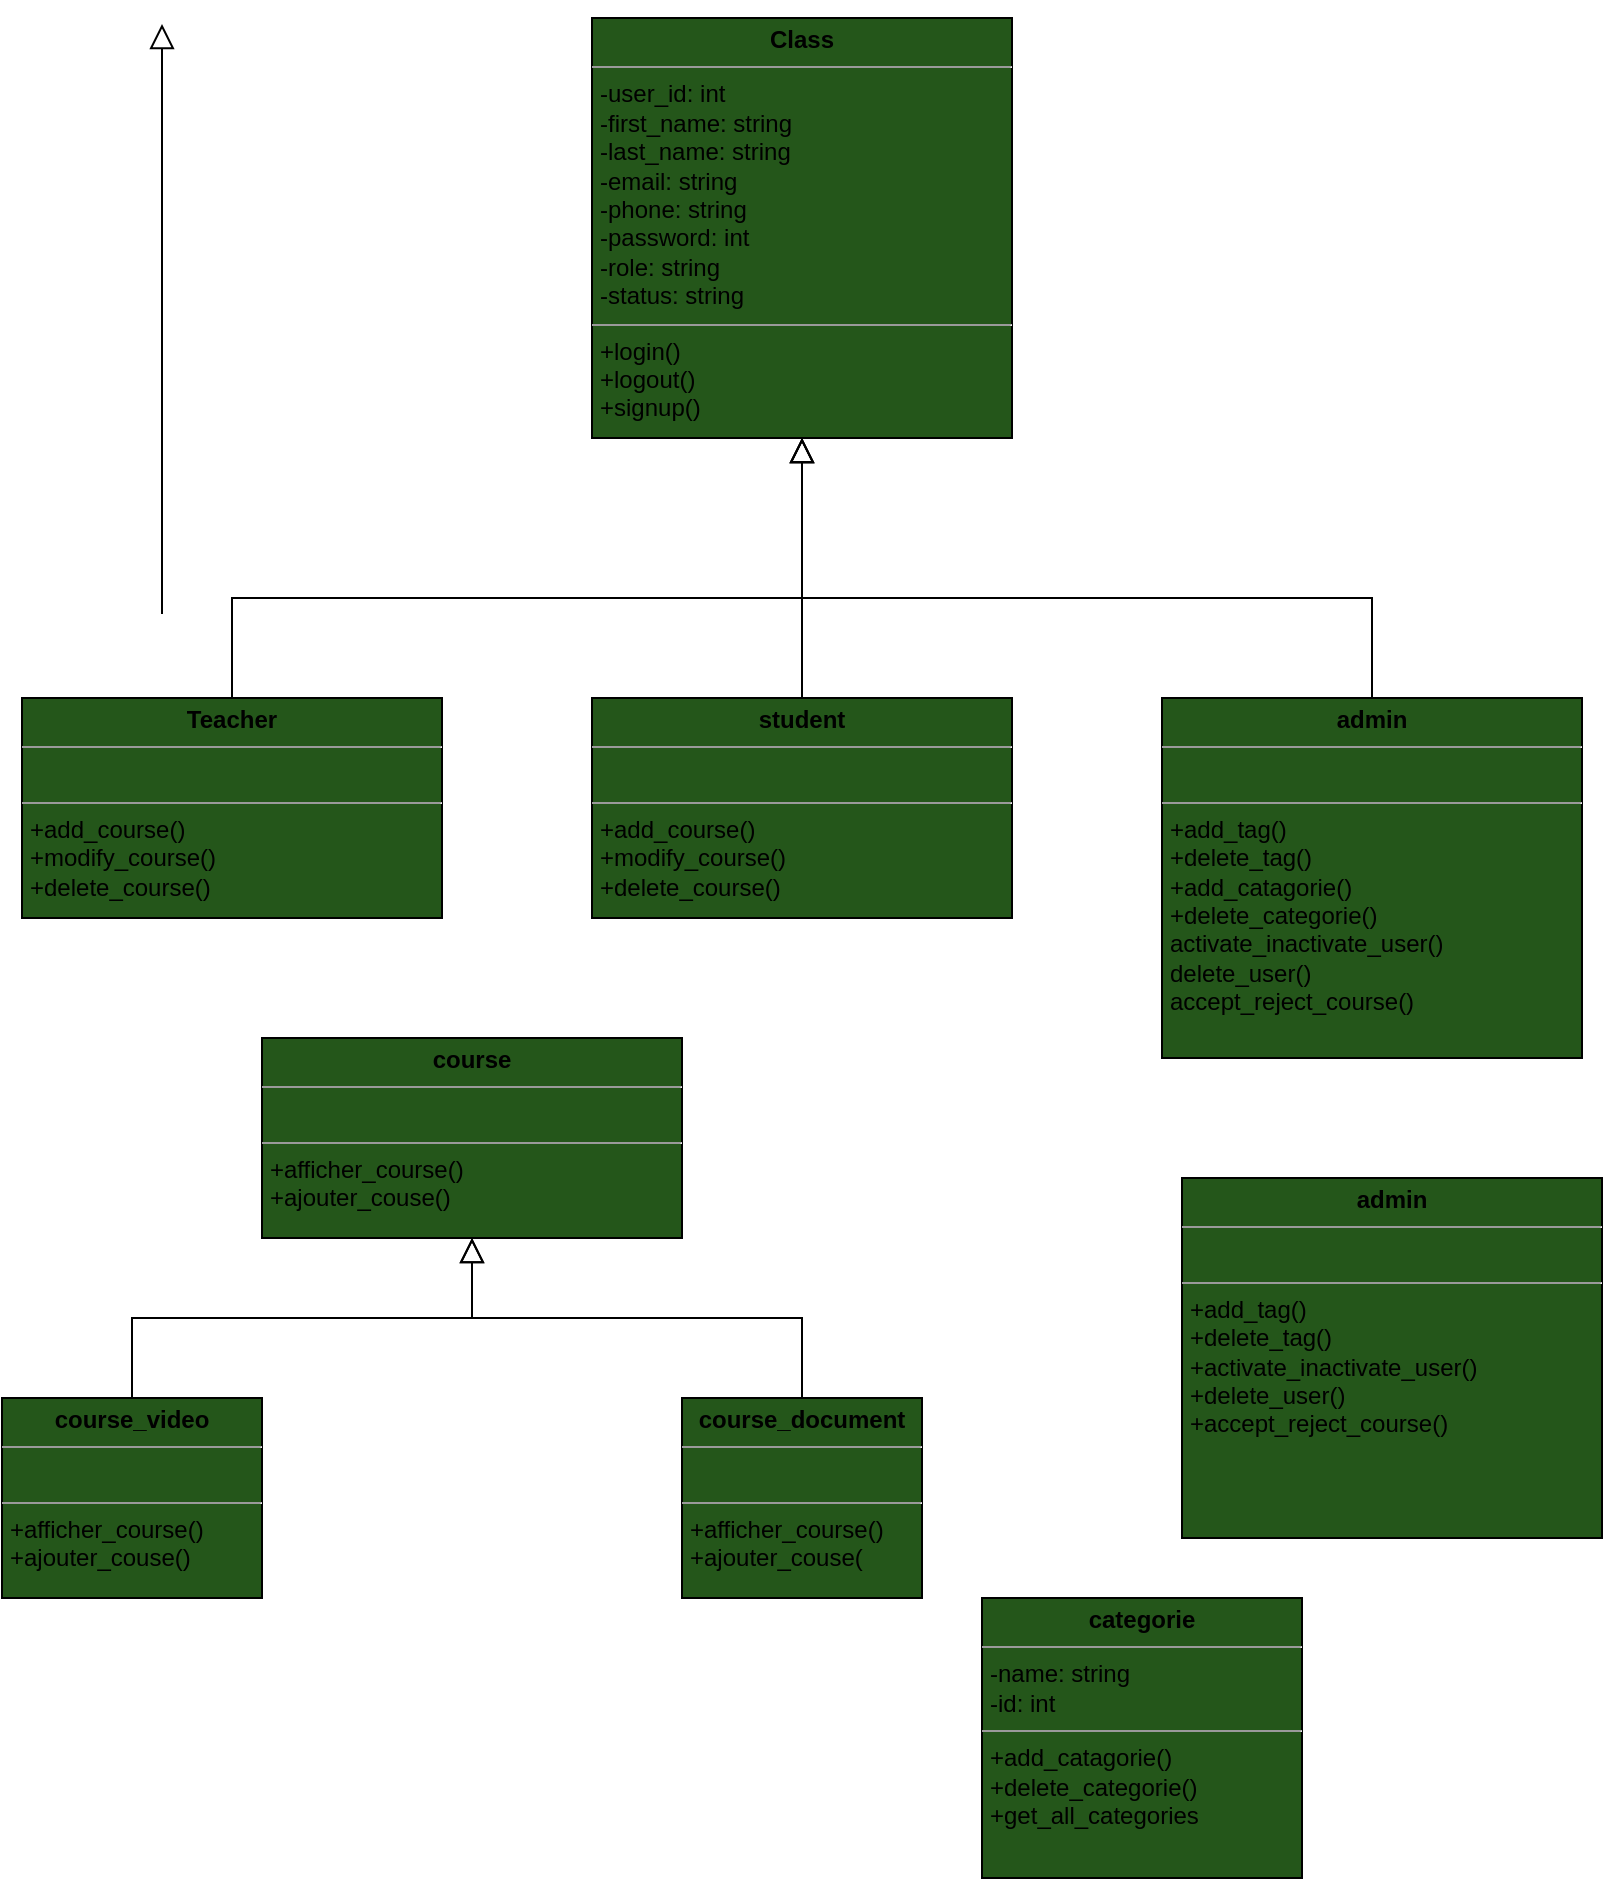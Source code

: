<mxfile>
    <diagram id="UIaYbOTbj8Pi2ZbQqOQN" name="Page-1">
        <mxGraphModel dx="1370" dy="779" grid="1" gridSize="10" guides="1" tooltips="1" connect="1" arrows="1" fold="1" page="1" pageScale="1" pageWidth="850" pageHeight="1100" math="0" shadow="0">
            <root>
                <mxCell id="0"/>
                <mxCell id="1" parent="0"/>
                <mxCell id="14" value="" style="endArrow=block;endSize=10;endFill=0;shadow=0;strokeWidth=1;rounded=0;edgeStyle=elbowEdgeStyle;elbow=vertical;" parent="1" edge="1">
                    <mxGeometry width="160" relative="1" as="geometry">
                        <mxPoint x="100" y="398" as="sourcePoint"/>
                        <mxPoint x="100" y="103" as="targetPoint"/>
                    </mxGeometry>
                </mxCell>
                <mxCell id="18" value="" style="endArrow=block;endSize=10;endFill=0;shadow=0;strokeWidth=1;rounded=0;edgeStyle=elbowEdgeStyle;elbow=vertical;entryX=0.5;entryY=1;entryDx=0;entryDy=0;exitX=0.5;exitY=0;exitDx=0;exitDy=0;" parent="1" source="121" target="118" edge="1">
                    <mxGeometry width="160" relative="1" as="geometry">
                        <mxPoint x="140" y="440.0" as="sourcePoint"/>
                        <mxPoint x="422.08" y="340.676" as="targetPoint"/>
                        <Array as="points">
                            <mxPoint x="350" y="390"/>
                            <mxPoint x="350" y="440"/>
                        </Array>
                    </mxGeometry>
                </mxCell>
                <mxCell id="55" value="" style="endArrow=block;endSize=10;endFill=0;shadow=0;strokeWidth=1;rounded=0;edgeStyle=elbowEdgeStyle;elbow=vertical;exitX=0.5;exitY=0;exitDx=0;exitDy=0;entryX=0.5;entryY=1;entryDx=0;entryDy=0;" parent="1" source="123" target="118" edge="1">
                    <mxGeometry width="160" relative="1" as="geometry">
                        <mxPoint x="700" y="440" as="sourcePoint"/>
                        <mxPoint x="421.92" y="340.988" as="targetPoint"/>
                        <Array as="points">
                            <mxPoint x="520" y="390"/>
                            <mxPoint x="540" y="430"/>
                        </Array>
                    </mxGeometry>
                </mxCell>
                <mxCell id="56" value="" style="endArrow=block;endSize=10;endFill=0;shadow=0;strokeWidth=1;rounded=0;elbow=vertical;entryX=0.5;entryY=1;entryDx=0;entryDy=0;exitX=0.5;exitY=0;exitDx=0;exitDy=0;" parent="1" source="124" target="118" edge="1">
                    <mxGeometry width="160" relative="1" as="geometry">
                        <mxPoint x="420.0" y="440" as="sourcePoint"/>
                        <mxPoint x="421.6" y="341.508" as="targetPoint"/>
                    </mxGeometry>
                </mxCell>
                <mxCell id="118" value="&lt;p style=&quot;margin:0px;margin-top:4px;text-align:center;&quot;&gt;&lt;b&gt;Class&lt;/b&gt;&lt;/p&gt;&lt;hr size=&quot;1&quot;&gt;&lt;p style=&quot;margin:0px;margin-left:4px;&quot;&gt;-user_id: int&lt;br&gt;&lt;/p&gt;&lt;p style=&quot;margin:0px;margin-left:4px;&quot;&gt;-first_name: string&lt;br&gt;&lt;/p&gt;&lt;p style=&quot;margin:0px;margin-left:4px;&quot;&gt;-last_name: string&lt;br&gt;&lt;/p&gt;&lt;p style=&quot;margin:0px;margin-left:4px;&quot;&gt;-email: string&lt;br&gt;&lt;/p&gt;&lt;p style=&quot;margin:0px;margin-left:4px;&quot;&gt;-phone: string&lt;br&gt;&lt;/p&gt;&lt;p style=&quot;margin:0px;margin-left:4px;&quot;&gt;-password: int&lt;br&gt;&lt;/p&gt;&lt;p style=&quot;margin:0px;margin-left:4px;&quot;&gt;-role: string&lt;br&gt;&lt;/p&gt;&lt;p style=&quot;margin:0px;margin-left:4px;&quot;&gt;-status: string&lt;br&gt;&lt;/p&gt;&lt;hr size=&quot;1&quot;&gt;&lt;p style=&quot;margin:0px;margin-left:4px;&quot;&gt;+login()&lt;br&gt;&lt;/p&gt;&lt;p style=&quot;margin:0px;margin-left:4px;&quot;&gt;+logout()&lt;br&gt;&lt;/p&gt;&lt;p style=&quot;margin:0px;margin-left:4px;&quot;&gt;+signup()&lt;br&gt;&lt;/p&gt;" style="verticalAlign=top;align=left;overflow=fill;fontSize=12;fontFamily=Helvetica;html=1;fillColor=#24561A;" parent="1" vertex="1">
                    <mxGeometry x="315" y="100" width="210" height="210" as="geometry"/>
                </mxCell>
                <mxCell id="121" value="&lt;p style=&quot;margin:0px;margin-top:4px;text-align:center;&quot;&gt;&lt;b&gt;Teacher&lt;/b&gt;&lt;/p&gt;&lt;hr size=&quot;1&quot;&gt;&lt;p style=&quot;margin:0px;margin-left:4px;&quot;&gt;&lt;br&gt;&lt;/p&gt;&lt;hr size=&quot;1&quot;&gt;&lt;p style=&quot;margin:0px;margin-left:4px;&quot;&gt;+add_course()&lt;/p&gt;&lt;p style=&quot;margin:0px;margin-left:4px;&quot;&gt;+modify_course()&lt;br&gt;&lt;/p&gt;&lt;p style=&quot;margin:0px;margin-left:4px;&quot;&gt;+delete_course()&lt;br&gt;&lt;/p&gt;" style="verticalAlign=top;align=left;overflow=fill;fontSize=12;fontFamily=Helvetica;html=1;fillColor=#24561A;" parent="1" vertex="1">
                    <mxGeometry x="30" y="440" width="210" height="110" as="geometry"/>
                </mxCell>
                <mxCell id="123" value="&lt;p style=&quot;margin:0px;margin-top:4px;text-align:center;&quot;&gt;&lt;b&gt;admin&lt;/b&gt;&lt;/p&gt;&lt;hr size=&quot;1&quot;&gt;&lt;p style=&quot;margin:0px;margin-left:4px;&quot;&gt;&lt;br&gt;&lt;/p&gt;&lt;hr size=&quot;1&quot;&gt;&lt;p style=&quot;margin:0px;margin-left:4px;&quot;&gt;+add_tag()&lt;/p&gt;&lt;p style=&quot;margin:0px;margin-left:4px;&quot;&gt;+delete_tag()&lt;br&gt;&lt;/p&gt;&lt;p style=&quot;margin: 0px 0px 0px 4px;&quot;&gt;+add_catagorie()&lt;/p&gt;&lt;p style=&quot;margin: 0px 0px 0px 4px;&quot;&gt;+delete_categorie()&lt;/p&gt;&lt;p style=&quot;margin: 0px 0px 0px 4px;&quot;&gt;activate_inactivate_user()&lt;/p&gt;&lt;p style=&quot;margin: 0px 0px 0px 4px;&quot;&gt;delete_user()&lt;/p&gt;&lt;p style=&quot;margin: 0px 0px 0px 4px;&quot;&gt;accept_reject_course()&lt;/p&gt;" style="verticalAlign=top;align=left;overflow=fill;fontSize=12;fontFamily=Helvetica;html=1;fillColor=#24561A;" parent="1" vertex="1">
                    <mxGeometry x="600" y="440" width="210" height="180" as="geometry"/>
                </mxCell>
                <mxCell id="124" value="&lt;p style=&quot;margin:0px;margin-top:4px;text-align:center;&quot;&gt;&lt;b&gt;student&lt;/b&gt;&lt;/p&gt;&lt;hr size=&quot;1&quot;&gt;&lt;p style=&quot;margin:0px;margin-left:4px;&quot;&gt;&lt;br&gt;&lt;/p&gt;&lt;hr size=&quot;1&quot;&gt;&lt;p style=&quot;margin:0px;margin-left:4px;&quot;&gt;+add_course()&lt;/p&gt;&lt;p style=&quot;margin:0px;margin-left:4px;&quot;&gt;+modify_course()&lt;br&gt;&lt;/p&gt;&lt;p style=&quot;margin:0px;margin-left:4px;&quot;&gt;+delete_course()&lt;br&gt;&lt;/p&gt;" style="verticalAlign=top;align=left;overflow=fill;fontSize=12;fontFamily=Helvetica;html=1;fillColor=#24561A;" parent="1" vertex="1">
                    <mxGeometry x="315" y="440" width="210" height="110" as="geometry"/>
                </mxCell>
                <mxCell id="125" value="&lt;p style=&quot;margin:0px;margin-top:4px;text-align:center;&quot;&gt;&lt;b&gt;course&lt;/b&gt;&lt;/p&gt;&lt;hr size=&quot;1&quot;&gt;&lt;p style=&quot;margin:0px;margin-left:4px;&quot;&gt;&lt;br&gt;&lt;/p&gt;&lt;hr size=&quot;1&quot;&gt;&lt;p style=&quot;margin:0px;margin-left:4px;&quot;&gt;+afficher_course()&lt;/p&gt;&lt;p style=&quot;margin:0px;margin-left:4px;&quot;&gt;+ajouter_couse()&lt;/p&gt;" style="verticalAlign=top;align=left;overflow=fill;fontSize=12;fontFamily=Helvetica;html=1;fillColor=#24561A;" parent="1" vertex="1">
                    <mxGeometry x="150" y="610" width="210" height="100" as="geometry"/>
                </mxCell>
                <mxCell id="126" value="&lt;p style=&quot;margin:0px;margin-top:4px;text-align:center;&quot;&gt;&lt;b&gt;course_video&lt;/b&gt;&lt;/p&gt;&lt;hr size=&quot;1&quot;&gt;&lt;p style=&quot;margin:0px;margin-left:4px;&quot;&gt;&lt;br&gt;&lt;/p&gt;&lt;hr size=&quot;1&quot;&gt;&lt;p style=&quot;margin:0px;margin-left:4px;&quot;&gt;+afficher_course()&lt;/p&gt;&lt;p style=&quot;margin:0px;margin-left:4px;&quot;&gt;+ajouter_couse()&lt;/p&gt;" style="verticalAlign=top;align=left;overflow=fill;fontSize=12;fontFamily=Helvetica;html=1;fillColor=#24561A;" parent="1" vertex="1">
                    <mxGeometry x="20" y="790" width="130" height="100" as="geometry"/>
                </mxCell>
                <mxCell id="127" value="&lt;p style=&quot;margin:0px;margin-top:4px;text-align:center;&quot;&gt;&lt;b&gt;course_document&lt;/b&gt;&lt;/p&gt;&lt;hr size=&quot;1&quot;&gt;&lt;p style=&quot;margin:0px;margin-left:4px;&quot;&gt;&lt;br&gt;&lt;/p&gt;&lt;hr size=&quot;1&quot;&gt;&lt;p style=&quot;margin:0px;margin-left:4px;&quot;&gt;+afficher_course()&lt;/p&gt;&lt;p style=&quot;margin:0px;margin-left:4px;&quot;&gt;+ajouter_couse(&lt;/p&gt;" style="verticalAlign=top;align=left;overflow=fill;fontSize=12;fontFamily=Helvetica;html=1;fillColor=#24561A;" parent="1" vertex="1">
                    <mxGeometry x="360" y="790" width="120" height="100" as="geometry"/>
                </mxCell>
                <mxCell id="128" value="" style="endArrow=block;endSize=10;endFill=0;shadow=0;strokeWidth=1;rounded=0;edgeStyle=elbowEdgeStyle;elbow=vertical;entryX=0.5;entryY=1;entryDx=0;entryDy=0;exitX=0.5;exitY=0;exitDx=0;exitDy=0;" parent="1" source="126" target="125" edge="1">
                    <mxGeometry width="160" relative="1" as="geometry">
                        <mxPoint x="145" y="796" as="sourcePoint"/>
                        <mxPoint x="430.0" y="636" as="targetPoint"/>
                        <Array as="points">
                            <mxPoint x="190" y="750"/>
                            <mxPoint x="230" y="760"/>
                            <mxPoint x="360" y="746"/>
                            <mxPoint x="360" y="796"/>
                        </Array>
                    </mxGeometry>
                </mxCell>
                <mxCell id="129" value="" style="endArrow=block;endSize=10;endFill=0;shadow=0;strokeWidth=1;rounded=0;edgeStyle=elbowEdgeStyle;elbow=vertical;entryX=0.5;entryY=1;entryDx=0;entryDy=0;exitX=0.5;exitY=0;exitDx=0;exitDy=0;" parent="1" source="127" target="125" edge="1">
                    <mxGeometry width="160" relative="1" as="geometry">
                        <mxPoint x="115" y="810" as="sourcePoint"/>
                        <mxPoint x="265" y="720" as="targetPoint"/>
                        <Array as="points">
                            <mxPoint x="320" y="750"/>
                            <mxPoint x="310" y="760"/>
                            <mxPoint x="370" y="756"/>
                            <mxPoint x="370" y="806"/>
                        </Array>
                    </mxGeometry>
                </mxCell>
                <mxCell id="130" value="&lt;p style=&quot;margin:0px;margin-top:4px;text-align:center;&quot;&gt;&lt;b&gt;categorie&lt;/b&gt;&lt;/p&gt;&lt;hr size=&quot;1&quot;&gt;&lt;p style=&quot;margin:0px;margin-left:4px;&quot;&gt;-name: string&lt;/p&gt;&lt;p style=&quot;margin:0px;margin-left:4px;&quot;&gt;-id: int&lt;/p&gt;&lt;hr size=&quot;1&quot;&gt;&lt;p style=&quot;margin:0px;margin-left:4px;&quot;&gt;&lt;span style=&quot;background-color: initial;&quot;&gt;+add_catagorie()&lt;/span&gt;&lt;br&gt;&lt;/p&gt;&lt;p style=&quot;margin: 0px 0px 0px 4px;&quot;&gt;+delete_categorie()&lt;/p&gt;&lt;p style=&quot;margin: 0px 0px 0px 4px;&quot;&gt;+get_all_categories&lt;/p&gt;&lt;p style=&quot;margin: 0px 0px 0px 4px;&quot;&gt;&lt;br&gt;&lt;/p&gt;" style="verticalAlign=top;align=left;overflow=fill;fontSize=12;fontFamily=Helvetica;html=1;fillColor=#24561A;" vertex="1" parent="1">
                    <mxGeometry x="510" y="890" width="160" height="140" as="geometry"/>
                </mxCell>
                <mxCell id="131" value="&lt;p style=&quot;margin:0px;margin-top:4px;text-align:center;&quot;&gt;&lt;b&gt;admin&lt;/b&gt;&lt;/p&gt;&lt;hr size=&quot;1&quot;&gt;&lt;p style=&quot;margin:0px;margin-left:4px;&quot;&gt;&lt;br&gt;&lt;/p&gt;&lt;hr size=&quot;1&quot;&gt;&lt;p style=&quot;margin:0px;margin-left:4px;&quot;&gt;+add_tag()&lt;/p&gt;&lt;p style=&quot;margin:0px;margin-left:4px;&quot;&gt;+delete_tag()&lt;/p&gt;&lt;p style=&quot;margin: 0px 0px 0px 4px;&quot;&gt;+activate_inactivate_user()&lt;/p&gt;&lt;p style=&quot;margin: 0px 0px 0px 4px;&quot;&gt;+delete_user()&lt;/p&gt;&lt;p style=&quot;margin: 0px 0px 0px 4px;&quot;&gt;+accept_reject_course()&lt;/p&gt;" style="verticalAlign=top;align=left;overflow=fill;fontSize=12;fontFamily=Helvetica;html=1;fillColor=#24561A;" vertex="1" parent="1">
                    <mxGeometry x="610" y="680" width="210" height="180" as="geometry"/>
                </mxCell>
            </root>
        </mxGraphModel>
    </diagram>
    <diagram id="jxdCaelKDoVd02Nmo1uv" name="Page-2">
        <mxGraphModel dx="1085" dy="866" grid="1" gridSize="10" guides="1" tooltips="1" connect="1" arrows="1" fold="1" page="1" pageScale="1" pageWidth="850" pageHeight="1100" math="0" shadow="0">
            <root>
                <mxCell id="0"/>
                <mxCell id="1" parent="0"/>
                <mxCell id="F6KqD8bWz9Ix8z6Z-bY4-1" value="Person" style="swimlane;fontStyle=2;align=center;verticalAlign=top;childLayout=stackLayout;horizontal=1;startSize=26;horizontalStack=0;resizeParent=1;resizeLast=0;collapsible=1;marginBottom=0;rounded=0;shadow=0;strokeWidth=1;" vertex="1" parent="1">
                    <mxGeometry x="140" y="100" width="160" height="138" as="geometry">
                        <mxRectangle x="230" y="140" width="160" height="26" as="alternateBounds"/>
                    </mxGeometry>
                </mxCell>
                <mxCell id="F6KqD8bWz9Ix8z6Z-bY4-2" value="Name" style="text;align=left;verticalAlign=top;spacingLeft=4;spacingRight=4;overflow=hidden;rotatable=0;points=[[0,0.5],[1,0.5]];portConstraint=eastwest;" vertex="1" parent="F6KqD8bWz9Ix8z6Z-bY4-1">
                    <mxGeometry y="26" width="160" height="26" as="geometry"/>
                </mxCell>
                <mxCell id="F6KqD8bWz9Ix8z6Z-bY4-3" value="Phone Number" style="text;align=left;verticalAlign=top;spacingLeft=4;spacingRight=4;overflow=hidden;rotatable=0;points=[[0,0.5],[1,0.5]];portConstraint=eastwest;rounded=0;shadow=0;html=0;" vertex="1" parent="F6KqD8bWz9Ix8z6Z-bY4-1">
                    <mxGeometry y="52" width="160" height="26" as="geometry"/>
                </mxCell>
                <mxCell id="F6KqD8bWz9Ix8z6Z-bY4-4" value="Email Address" style="text;align=left;verticalAlign=top;spacingLeft=4;spacingRight=4;overflow=hidden;rotatable=0;points=[[0,0.5],[1,0.5]];portConstraint=eastwest;rounded=0;shadow=0;html=0;" vertex="1" parent="F6KqD8bWz9Ix8z6Z-bY4-1">
                    <mxGeometry y="78" width="160" height="26" as="geometry"/>
                </mxCell>
                <mxCell id="F6KqD8bWz9Ix8z6Z-bY4-5" value="" style="line;html=1;strokeWidth=1;align=left;verticalAlign=middle;spacingTop=-1;spacingLeft=3;spacingRight=3;rotatable=0;labelPosition=right;points=[];portConstraint=eastwest;" vertex="1" parent="F6KqD8bWz9Ix8z6Z-bY4-1">
                    <mxGeometry y="104" width="160" height="8" as="geometry"/>
                </mxCell>
                <mxCell id="F6KqD8bWz9Ix8z6Z-bY4-6" value="Purchase Parking Pass" style="text;align=left;verticalAlign=top;spacingLeft=4;spacingRight=4;overflow=hidden;rotatable=0;points=[[0,0.5],[1,0.5]];portConstraint=eastwest;" vertex="1" parent="F6KqD8bWz9Ix8z6Z-bY4-1">
                    <mxGeometry y="112" width="160" height="26" as="geometry"/>
                </mxCell>
                <mxCell id="F6KqD8bWz9Ix8z6Z-bY4-7" value="Student" style="swimlane;fontStyle=0;align=center;verticalAlign=top;childLayout=stackLayout;horizontal=1;startSize=26;horizontalStack=0;resizeParent=1;resizeLast=0;collapsible=1;marginBottom=0;rounded=0;shadow=0;strokeWidth=1;" vertex="1" parent="1">
                    <mxGeometry x="40" y="340" width="160" height="138" as="geometry">
                        <mxRectangle x="130" y="380" width="160" height="26" as="alternateBounds"/>
                    </mxGeometry>
                </mxCell>
                <mxCell id="F6KqD8bWz9Ix8z6Z-bY4-8" value="Student Number" style="text;align=left;verticalAlign=top;spacingLeft=4;spacingRight=4;overflow=hidden;rotatable=0;points=[[0,0.5],[1,0.5]];portConstraint=eastwest;" vertex="1" parent="F6KqD8bWz9Ix8z6Z-bY4-7">
                    <mxGeometry y="26" width="160" height="26" as="geometry"/>
                </mxCell>
                <mxCell id="F6KqD8bWz9Ix8z6Z-bY4-9" value="Average Mark" style="text;align=left;verticalAlign=top;spacingLeft=4;spacingRight=4;overflow=hidden;rotatable=0;points=[[0,0.5],[1,0.5]];portConstraint=eastwest;rounded=0;shadow=0;html=0;" vertex="1" parent="F6KqD8bWz9Ix8z6Z-bY4-7">
                    <mxGeometry y="52" width="160" height="26" as="geometry"/>
                </mxCell>
                <mxCell id="F6KqD8bWz9Ix8z6Z-bY4-10" value="" style="line;html=1;strokeWidth=1;align=left;verticalAlign=middle;spacingTop=-1;spacingLeft=3;spacingRight=3;rotatable=0;labelPosition=right;points=[];portConstraint=eastwest;" vertex="1" parent="F6KqD8bWz9Ix8z6Z-bY4-7">
                    <mxGeometry y="78" width="160" height="8" as="geometry"/>
                </mxCell>
                <mxCell id="F6KqD8bWz9Ix8z6Z-bY4-11" value="Is Eligible To Enroll" style="text;align=left;verticalAlign=top;spacingLeft=4;spacingRight=4;overflow=hidden;rotatable=0;points=[[0,0.5],[1,0.5]];portConstraint=eastwest;fontStyle=4" vertex="1" parent="F6KqD8bWz9Ix8z6Z-bY4-7">
                    <mxGeometry y="86" width="160" height="26" as="geometry"/>
                </mxCell>
                <mxCell id="F6KqD8bWz9Ix8z6Z-bY4-12" value="Get Seminars Taken" style="text;align=left;verticalAlign=top;spacingLeft=4;spacingRight=4;overflow=hidden;rotatable=0;points=[[0,0.5],[1,0.5]];portConstraint=eastwest;" vertex="1" parent="F6KqD8bWz9Ix8z6Z-bY4-7">
                    <mxGeometry y="112" width="160" height="26" as="geometry"/>
                </mxCell>
                <mxCell id="F6KqD8bWz9Ix8z6Z-bY4-13" value="" style="endArrow=block;endSize=10;endFill=0;shadow=0;strokeWidth=1;rounded=0;edgeStyle=elbowEdgeStyle;elbow=vertical;" edge="1" parent="1" source="F6KqD8bWz9Ix8z6Z-bY4-7" target="F6KqD8bWz9Ix8z6Z-bY4-1">
                    <mxGeometry width="160" relative="1" as="geometry">
                        <mxPoint x="120" y="183" as="sourcePoint"/>
                        <mxPoint x="120" y="183" as="targetPoint"/>
                    </mxGeometry>
                </mxCell>
                <mxCell id="F6KqD8bWz9Ix8z6Z-bY4-14" value="Professor" style="swimlane;fontStyle=0;align=center;verticalAlign=top;childLayout=stackLayout;horizontal=1;startSize=26;horizontalStack=0;resizeParent=1;resizeLast=0;collapsible=1;marginBottom=0;rounded=0;shadow=0;strokeWidth=1;" vertex="1" parent="1">
                    <mxGeometry x="250" y="340" width="160" height="70" as="geometry">
                        <mxRectangle x="340" y="380" width="170" height="26" as="alternateBounds"/>
                    </mxGeometry>
                </mxCell>
                <mxCell id="F6KqD8bWz9Ix8z6Z-bY4-15" value="Salary" style="text;align=left;verticalAlign=top;spacingLeft=4;spacingRight=4;overflow=hidden;rotatable=0;points=[[0,0.5],[1,0.5]];portConstraint=eastwest;" vertex="1" parent="F6KqD8bWz9Ix8z6Z-bY4-14">
                    <mxGeometry y="26" width="160" height="26" as="geometry"/>
                </mxCell>
                <mxCell id="F6KqD8bWz9Ix8z6Z-bY4-16" value="" style="line;html=1;strokeWidth=1;align=left;verticalAlign=middle;spacingTop=-1;spacingLeft=3;spacingRight=3;rotatable=0;labelPosition=right;points=[];portConstraint=eastwest;" vertex="1" parent="F6KqD8bWz9Ix8z6Z-bY4-14">
                    <mxGeometry y="52" width="160" height="8" as="geometry"/>
                </mxCell>
                <mxCell id="F6KqD8bWz9Ix8z6Z-bY4-17" value="" style="endArrow=block;endSize=10;endFill=0;shadow=0;strokeWidth=1;rounded=0;edgeStyle=elbowEdgeStyle;elbow=vertical;" edge="1" parent="1" source="F6KqD8bWz9Ix8z6Z-bY4-14" target="F6KqD8bWz9Ix8z6Z-bY4-1">
                    <mxGeometry width="160" relative="1" as="geometry">
                        <mxPoint x="130" y="353" as="sourcePoint"/>
                        <mxPoint x="230" y="251" as="targetPoint"/>
                    </mxGeometry>
                </mxCell>
                <mxCell id="F6KqD8bWz9Ix8z6Z-bY4-18" value="Address" style="swimlane;fontStyle=0;align=center;verticalAlign=top;childLayout=stackLayout;horizontal=1;startSize=26;horizontalStack=0;resizeParent=1;resizeLast=0;collapsible=1;marginBottom=0;rounded=0;shadow=0;strokeWidth=1;" vertex="1" parent="1">
                    <mxGeometry x="430" y="100" width="160" height="216" as="geometry">
                        <mxRectangle x="550" y="140" width="160" height="26" as="alternateBounds"/>
                    </mxGeometry>
                </mxCell>
                <mxCell id="F6KqD8bWz9Ix8z6Z-bY4-19" value="Street" style="text;align=left;verticalAlign=top;spacingLeft=4;spacingRight=4;overflow=hidden;rotatable=0;points=[[0,0.5],[1,0.5]];portConstraint=eastwest;" vertex="1" parent="F6KqD8bWz9Ix8z6Z-bY4-18">
                    <mxGeometry y="26" width="160" height="26" as="geometry"/>
                </mxCell>
                <mxCell id="F6KqD8bWz9Ix8z6Z-bY4-20" value="City" style="text;align=left;verticalAlign=top;spacingLeft=4;spacingRight=4;overflow=hidden;rotatable=0;points=[[0,0.5],[1,0.5]];portConstraint=eastwest;rounded=0;shadow=0;html=0;" vertex="1" parent="F6KqD8bWz9Ix8z6Z-bY4-18">
                    <mxGeometry y="52" width="160" height="26" as="geometry"/>
                </mxCell>
                <mxCell id="F6KqD8bWz9Ix8z6Z-bY4-21" value="State" style="text;align=left;verticalAlign=top;spacingLeft=4;spacingRight=4;overflow=hidden;rotatable=0;points=[[0,0.5],[1,0.5]];portConstraint=eastwest;rounded=0;shadow=0;html=0;" vertex="1" parent="F6KqD8bWz9Ix8z6Z-bY4-18">
                    <mxGeometry y="78" width="160" height="26" as="geometry"/>
                </mxCell>
                <mxCell id="F6KqD8bWz9Ix8z6Z-bY4-22" value="Postal Code" style="text;align=left;verticalAlign=top;spacingLeft=4;spacingRight=4;overflow=hidden;rotatable=0;points=[[0,0.5],[1,0.5]];portConstraint=eastwest;rounded=0;shadow=0;html=0;" vertex="1" parent="F6KqD8bWz9Ix8z6Z-bY4-18">
                    <mxGeometry y="104" width="160" height="26" as="geometry"/>
                </mxCell>
                <mxCell id="F6KqD8bWz9Ix8z6Z-bY4-23" value="Country" style="text;align=left;verticalAlign=top;spacingLeft=4;spacingRight=4;overflow=hidden;rotatable=0;points=[[0,0.5],[1,0.5]];portConstraint=eastwest;rounded=0;shadow=0;html=0;" vertex="1" parent="F6KqD8bWz9Ix8z6Z-bY4-18">
                    <mxGeometry y="130" width="160" height="26" as="geometry"/>
                </mxCell>
                <mxCell id="F6KqD8bWz9Ix8z6Z-bY4-24" value="" style="line;html=1;strokeWidth=1;align=left;verticalAlign=middle;spacingTop=-1;spacingLeft=3;spacingRight=3;rotatable=0;labelPosition=right;points=[];portConstraint=eastwest;" vertex="1" parent="F6KqD8bWz9Ix8z6Z-bY4-18">
                    <mxGeometry y="156" width="160" height="8" as="geometry"/>
                </mxCell>
                <mxCell id="F6KqD8bWz9Ix8z6Z-bY4-25" value="Validate" style="text;align=left;verticalAlign=top;spacingLeft=4;spacingRight=4;overflow=hidden;rotatable=0;points=[[0,0.5],[1,0.5]];portConstraint=eastwest;" vertex="1" parent="F6KqD8bWz9Ix8z6Z-bY4-18">
                    <mxGeometry y="164" width="160" height="26" as="geometry"/>
                </mxCell>
                <mxCell id="F6KqD8bWz9Ix8z6Z-bY4-26" value="Output As Label" style="text;align=left;verticalAlign=top;spacingLeft=4;spacingRight=4;overflow=hidden;rotatable=0;points=[[0,0.5],[1,0.5]];portConstraint=eastwest;" vertex="1" parent="F6KqD8bWz9Ix8z6Z-bY4-18">
                    <mxGeometry y="190" width="160" height="26" as="geometry"/>
                </mxCell>
                <mxCell id="F6KqD8bWz9Ix8z6Z-bY4-27" value="" style="endArrow=open;shadow=0;strokeWidth=1;rounded=0;endFill=1;elbow=vertical;entryX=0;entryY=0.5;entryDx=0;entryDy=0;" edge="1" parent="1" source="F6KqD8bWz9Ix8z6Z-bY4-1" target="F6KqD8bWz9Ix8z6Z-bY4-22">
                    <mxGeometry x="0.5" y="41" relative="1" as="geometry">
                        <mxPoint x="300" y="172" as="sourcePoint"/>
                        <mxPoint x="460" y="172" as="targetPoint"/>
                        <mxPoint x="-40" y="32" as="offset"/>
                    </mxGeometry>
                </mxCell>
                <mxCell id="F6KqD8bWz9Ix8z6Z-bY4-28" value="0..1" style="resizable=0;align=left;verticalAlign=bottom;labelBackgroundColor=none;fontSize=12;" connectable="0" vertex="1" parent="F6KqD8bWz9Ix8z6Z-bY4-27">
                    <mxGeometry x="-1" relative="1" as="geometry">
                        <mxPoint y="1" as="offset"/>
                    </mxGeometry>
                </mxCell>
                <mxCell id="F6KqD8bWz9Ix8z6Z-bY4-29" value="1" style="resizable=0;align=right;verticalAlign=bottom;labelBackgroundColor=none;fontSize=12;" connectable="0" vertex="1" parent="F6KqD8bWz9Ix8z6Z-bY4-27">
                    <mxGeometry x="1" relative="1" as="geometry">
                        <mxPoint x="-7" y="4" as="offset"/>
                    </mxGeometry>
                </mxCell>
                <mxCell id="F6KqD8bWz9Ix8z6Z-bY4-30" value="lives at" style="text;html=1;resizable=0;points=[];;align=center;verticalAlign=middle;labelBackgroundColor=none;rounded=0;shadow=0;strokeWidth=1;fontSize=12;" vertex="1" connectable="0" parent="F6KqD8bWz9Ix8z6Z-bY4-27">
                    <mxGeometry x="0.5" y="49" relative="1" as="geometry">
                        <mxPoint x="-38" y="40" as="offset"/>
                    </mxGeometry>
                </mxCell>
            </root>
        </mxGraphModel>
    </diagram>
</mxfile>